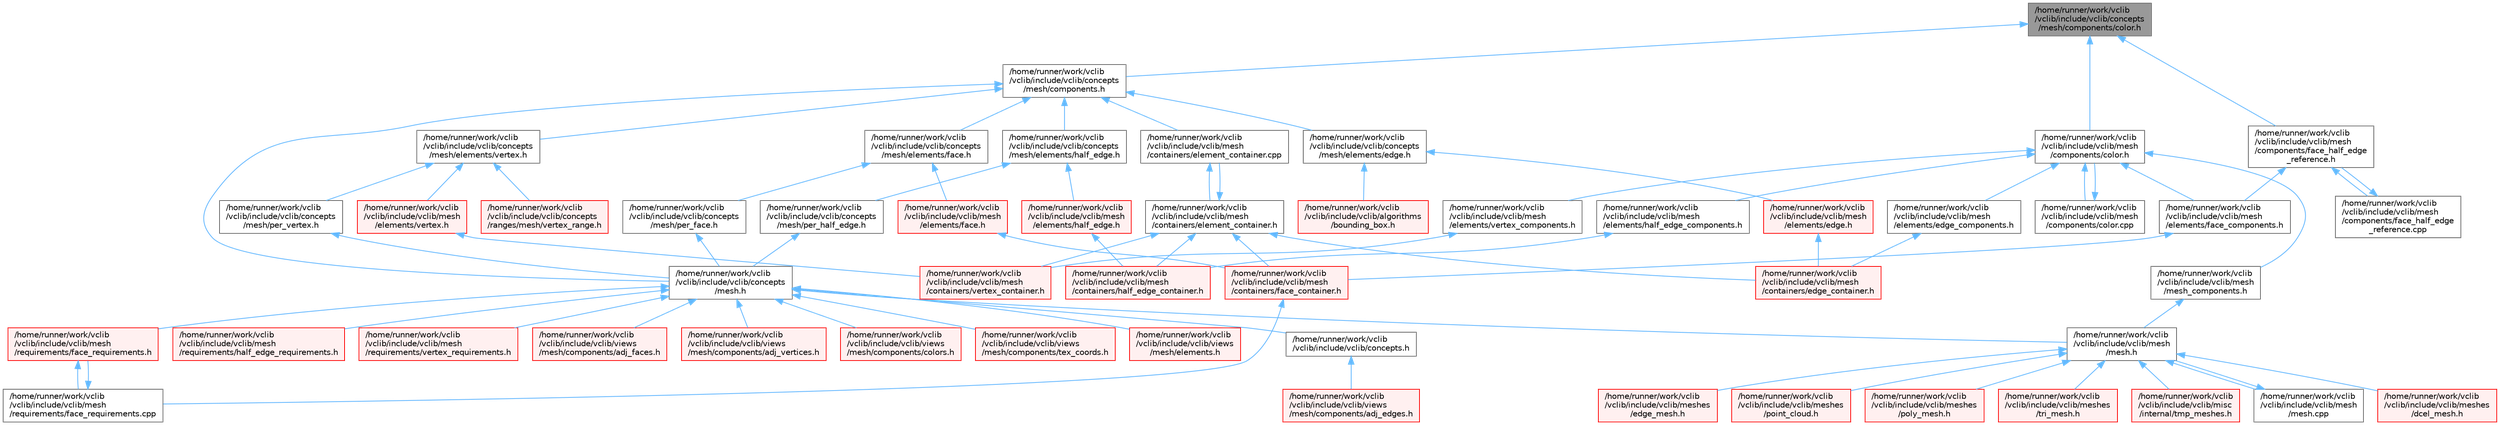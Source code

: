digraph "/home/runner/work/vclib/vclib/include/vclib/concepts/mesh/components/color.h"
{
 // LATEX_PDF_SIZE
  bgcolor="transparent";
  edge [fontname=Helvetica,fontsize=10,labelfontname=Helvetica,labelfontsize=10];
  node [fontname=Helvetica,fontsize=10,shape=box,height=0.2,width=0.4];
  Node1 [label="/home/runner/work/vclib\l/vclib/include/vclib/concepts\l/mesh/components/color.h",height=0.2,width=0.4,color="gray40", fillcolor="grey60", style="filled", fontcolor="black",tooltip=" "];
  Node1 -> Node2 [dir="back",color="steelblue1",style="solid"];
  Node2 [label="/home/runner/work/vclib\l/vclib/include/vclib/concepts\l/mesh/components.h",height=0.2,width=0.4,color="grey40", fillcolor="white", style="filled",URL="$concepts_2mesh_2components_8h.html",tooltip=" "];
  Node2 -> Node3 [dir="back",color="steelblue1",style="solid"];
  Node3 [label="/home/runner/work/vclib\l/vclib/include/vclib/concepts\l/mesh.h",height=0.2,width=0.4,color="grey40", fillcolor="white", style="filled",URL="$concepts_2mesh_8h.html",tooltip=" "];
  Node3 -> Node4 [dir="back",color="steelblue1",style="solid"];
  Node4 [label="/home/runner/work/vclib\l/vclib/include/vclib/concepts.h",height=0.2,width=0.4,color="grey40", fillcolor="white", style="filled",URL="$concepts_8h.html",tooltip=" "];
  Node4 -> Node5 [dir="back",color="steelblue1",style="solid"];
  Node5 [label="/home/runner/work/vclib\l/vclib/include/vclib/views\l/mesh/components/adj_edges.h",height=0.2,width=0.4,color="red", fillcolor="#FFF0F0", style="filled",URL="$adj__edges_8h.html",tooltip=" "];
  Node3 -> Node93 [dir="back",color="steelblue1",style="solid"];
  Node93 [label="/home/runner/work/vclib\l/vclib/include/vclib/mesh\l/mesh.h",height=0.2,width=0.4,color="grey40", fillcolor="white", style="filled",URL="$mesh_2mesh_8h.html",tooltip=" "];
  Node93 -> Node92 [dir="back",color="steelblue1",style="solid"];
  Node92 [label="/home/runner/work/vclib\l/vclib/include/vclib/mesh\l/mesh.cpp",height=0.2,width=0.4,color="grey40", fillcolor="white", style="filled",URL="$mesh_2mesh_8cpp.html",tooltip=" "];
  Node92 -> Node93 [dir="back",color="steelblue1",style="solid"];
  Node93 -> Node94 [dir="back",color="steelblue1",style="solid"];
  Node94 [label="/home/runner/work/vclib\l/vclib/include/vclib/meshes\l/dcel_mesh.h",height=0.2,width=0.4,color="red", fillcolor="#FFF0F0", style="filled",URL="$dcel__mesh_8h.html",tooltip=" "];
  Node93 -> Node96 [dir="back",color="steelblue1",style="solid"];
  Node96 [label="/home/runner/work/vclib\l/vclib/include/vclib/meshes\l/edge_mesh.h",height=0.2,width=0.4,color="red", fillcolor="#FFF0F0", style="filled",URL="$edge__mesh_8h.html",tooltip=" "];
  Node93 -> Node97 [dir="back",color="steelblue1",style="solid"];
  Node97 [label="/home/runner/work/vclib\l/vclib/include/vclib/meshes\l/point_cloud.h",height=0.2,width=0.4,color="red", fillcolor="#FFF0F0", style="filled",URL="$point__cloud_8h.html",tooltip=" "];
  Node93 -> Node98 [dir="back",color="steelblue1",style="solid"];
  Node98 [label="/home/runner/work/vclib\l/vclib/include/vclib/meshes\l/poly_mesh.h",height=0.2,width=0.4,color="red", fillcolor="#FFF0F0", style="filled",URL="$poly__mesh_8h.html",tooltip=" "];
  Node93 -> Node99 [dir="back",color="steelblue1",style="solid"];
  Node99 [label="/home/runner/work/vclib\l/vclib/include/vclib/meshes\l/tri_mesh.h",height=0.2,width=0.4,color="red", fillcolor="#FFF0F0", style="filled",URL="$tri__mesh_8h.html",tooltip=" "];
  Node93 -> Node100 [dir="back",color="steelblue1",style="solid"];
  Node100 [label="/home/runner/work/vclib\l/vclib/include/vclib/misc\l/internal/tmp_meshes.h",height=0.2,width=0.4,color="red", fillcolor="#FFF0F0", style="filled",URL="$tmp__meshes_8h.html",tooltip=" "];
  Node3 -> Node102 [dir="back",color="steelblue1",style="solid"];
  Node102 [label="/home/runner/work/vclib\l/vclib/include/vclib/mesh\l/requirements/face_requirements.h",height=0.2,width=0.4,color="red", fillcolor="#FFF0F0", style="filled",URL="$face__requirements_8h.html",tooltip=" "];
  Node102 -> Node103 [dir="back",color="steelblue1",style="solid"];
  Node103 [label="/home/runner/work/vclib\l/vclib/include/vclib/mesh\l/requirements/face_requirements.cpp",height=0.2,width=0.4,color="grey40", fillcolor="white", style="filled",URL="$face__requirements_8cpp.html",tooltip=" "];
  Node103 -> Node102 [dir="back",color="steelblue1",style="solid"];
  Node3 -> Node170 [dir="back",color="steelblue1",style="solid"];
  Node170 [label="/home/runner/work/vclib\l/vclib/include/vclib/mesh\l/requirements/half_edge_requirements.h",height=0.2,width=0.4,color="red", fillcolor="#FFF0F0", style="filled",URL="$half__edge__requirements_8h.html",tooltip=" "];
  Node3 -> Node171 [dir="back",color="steelblue1",style="solid"];
  Node171 [label="/home/runner/work/vclib\l/vclib/include/vclib/mesh\l/requirements/vertex_requirements.h",height=0.2,width=0.4,color="red", fillcolor="#FFF0F0", style="filled",URL="$vertex__requirements_8h.html",tooltip=" "];
  Node3 -> Node174 [dir="back",color="steelblue1",style="solid"];
  Node174 [label="/home/runner/work/vclib\l/vclib/include/vclib/views\l/mesh/components/adj_faces.h",height=0.2,width=0.4,color="red", fillcolor="#FFF0F0", style="filled",URL="$adj__faces_8h.html",tooltip=" "];
  Node3 -> Node175 [dir="back",color="steelblue1",style="solid"];
  Node175 [label="/home/runner/work/vclib\l/vclib/include/vclib/views\l/mesh/components/adj_vertices.h",height=0.2,width=0.4,color="red", fillcolor="#FFF0F0", style="filled",URL="$adj__vertices_8h.html",tooltip=" "];
  Node3 -> Node176 [dir="back",color="steelblue1",style="solid"];
  Node176 [label="/home/runner/work/vclib\l/vclib/include/vclib/views\l/mesh/components/colors.h",height=0.2,width=0.4,color="red", fillcolor="#FFF0F0", style="filled",URL="$colors_8h.html",tooltip=" "];
  Node3 -> Node177 [dir="back",color="steelblue1",style="solid"];
  Node177 [label="/home/runner/work/vclib\l/vclib/include/vclib/views\l/mesh/components/tex_coords.h",height=0.2,width=0.4,color="red", fillcolor="#FFF0F0", style="filled",URL="$tex__coords_8h.html",tooltip=" "];
  Node3 -> Node178 [dir="back",color="steelblue1",style="solid"];
  Node178 [label="/home/runner/work/vclib\l/vclib/include/vclib/views\l/mesh/elements.h",height=0.2,width=0.4,color="red", fillcolor="#FFF0F0", style="filled",URL="$elements_8h.html",tooltip=" "];
  Node2 -> Node179 [dir="back",color="steelblue1",style="solid"];
  Node179 [label="/home/runner/work/vclib\l/vclib/include/vclib/concepts\l/mesh/elements/edge.h",height=0.2,width=0.4,color="grey40", fillcolor="white", style="filled",URL="$concepts_2mesh_2elements_2edge_8h.html",tooltip=" "];
  Node179 -> Node106 [dir="back",color="steelblue1",style="solid"];
  Node106 [label="/home/runner/work/vclib\l/vclib/include/vclib/algorithms\l/bounding_box.h",height=0.2,width=0.4,color="red", fillcolor="#FFF0F0", style="filled",URL="$algorithms_2bounding__box_8h.html",tooltip=" "];
  Node179 -> Node180 [dir="back",color="steelblue1",style="solid"];
  Node180 [label="/home/runner/work/vclib\l/vclib/include/vclib/mesh\l/elements/edge.h",height=0.2,width=0.4,color="red", fillcolor="#FFF0F0", style="filled",URL="$mesh_2elements_2edge_8h.html",tooltip=" "];
  Node180 -> Node181 [dir="back",color="steelblue1",style="solid"];
  Node181 [label="/home/runner/work/vclib\l/vclib/include/vclib/mesh\l/containers/edge_container.h",height=0.2,width=0.4,color="red", fillcolor="#FFF0F0", style="filled",URL="$edge__container_8h.html",tooltip=" "];
  Node2 -> Node185 [dir="back",color="steelblue1",style="solid"];
  Node185 [label="/home/runner/work/vclib\l/vclib/include/vclib/concepts\l/mesh/elements/face.h",height=0.2,width=0.4,color="grey40", fillcolor="white", style="filled",URL="$concepts_2mesh_2elements_2face_8h.html",tooltip=" "];
  Node185 -> Node186 [dir="back",color="steelblue1",style="solid"];
  Node186 [label="/home/runner/work/vclib\l/vclib/include/vclib/concepts\l/mesh/per_face.h",height=0.2,width=0.4,color="grey40", fillcolor="white", style="filled",URL="$per__face_8h.html",tooltip=" "];
  Node186 -> Node3 [dir="back",color="steelblue1",style="solid"];
  Node185 -> Node187 [dir="back",color="steelblue1",style="solid"];
  Node187 [label="/home/runner/work/vclib\l/vclib/include/vclib/mesh\l/elements/face.h",height=0.2,width=0.4,color="red", fillcolor="#FFF0F0", style="filled",URL="$mesh_2elements_2face_8h.html",tooltip=" "];
  Node187 -> Node188 [dir="back",color="steelblue1",style="solid"];
  Node188 [label="/home/runner/work/vclib\l/vclib/include/vclib/mesh\l/containers/face_container.h",height=0.2,width=0.4,color="red", fillcolor="#FFF0F0", style="filled",URL="$face__container_8h.html",tooltip=" "];
  Node188 -> Node103 [dir="back",color="steelblue1",style="solid"];
  Node2 -> Node193 [dir="back",color="steelblue1",style="solid"];
  Node193 [label="/home/runner/work/vclib\l/vclib/include/vclib/concepts\l/mesh/elements/half_edge.h",height=0.2,width=0.4,color="grey40", fillcolor="white", style="filled",URL="$concepts_2mesh_2elements_2half__edge_8h.html",tooltip=" "];
  Node193 -> Node194 [dir="back",color="steelblue1",style="solid"];
  Node194 [label="/home/runner/work/vclib\l/vclib/include/vclib/concepts\l/mesh/per_half_edge.h",height=0.2,width=0.4,color="grey40", fillcolor="white", style="filled",URL="$per__half__edge_8h.html",tooltip=" "];
  Node194 -> Node3 [dir="back",color="steelblue1",style="solid"];
  Node193 -> Node195 [dir="back",color="steelblue1",style="solid"];
  Node195 [label="/home/runner/work/vclib\l/vclib/include/vclib/mesh\l/elements/half_edge.h",height=0.2,width=0.4,color="red", fillcolor="#FFF0F0", style="filled",URL="$mesh_2elements_2half__edge_8h.html",tooltip=" "];
  Node195 -> Node196 [dir="back",color="steelblue1",style="solid"];
  Node196 [label="/home/runner/work/vclib\l/vclib/include/vclib/mesh\l/containers/half_edge_container.h",height=0.2,width=0.4,color="red", fillcolor="#FFF0F0", style="filled",URL="$half__edge__container_8h.html",tooltip=" "];
  Node2 -> Node199 [dir="back",color="steelblue1",style="solid"];
  Node199 [label="/home/runner/work/vclib\l/vclib/include/vclib/concepts\l/mesh/elements/vertex.h",height=0.2,width=0.4,color="grey40", fillcolor="white", style="filled",URL="$concepts_2mesh_2elements_2vertex_8h.html",tooltip=" "];
  Node199 -> Node200 [dir="back",color="steelblue1",style="solid"];
  Node200 [label="/home/runner/work/vclib\l/vclib/include/vclib/concepts\l/mesh/per_vertex.h",height=0.2,width=0.4,color="grey40", fillcolor="white", style="filled",URL="$per__vertex_8h.html",tooltip=" "];
  Node200 -> Node3 [dir="back",color="steelblue1",style="solid"];
  Node199 -> Node201 [dir="back",color="steelblue1",style="solid"];
  Node201 [label="/home/runner/work/vclib\l/vclib/include/vclib/concepts\l/ranges/mesh/vertex_range.h",height=0.2,width=0.4,color="red", fillcolor="#FFF0F0", style="filled",URL="$vertex__range_8h.html",tooltip=" "];
  Node199 -> Node209 [dir="back",color="steelblue1",style="solid"];
  Node209 [label="/home/runner/work/vclib\l/vclib/include/vclib/mesh\l/elements/vertex.h",height=0.2,width=0.4,color="red", fillcolor="#FFF0F0", style="filled",URL="$mesh_2elements_2vertex_8h.html",tooltip=" "];
  Node209 -> Node210 [dir="back",color="steelblue1",style="solid"];
  Node210 [label="/home/runner/work/vclib\l/vclib/include/vclib/mesh\l/containers/vertex_container.h",height=0.2,width=0.4,color="red", fillcolor="#FFF0F0", style="filled",URL="$vertex__container_8h.html",tooltip=" "];
  Node2 -> Node213 [dir="back",color="steelblue1",style="solid"];
  Node213 [label="/home/runner/work/vclib\l/vclib/include/vclib/mesh\l/containers/element_container.cpp",height=0.2,width=0.4,color="grey40", fillcolor="white", style="filled",URL="$element__container_8cpp.html",tooltip=" "];
  Node213 -> Node214 [dir="back",color="steelblue1",style="solid"];
  Node214 [label="/home/runner/work/vclib\l/vclib/include/vclib/mesh\l/containers/element_container.h",height=0.2,width=0.4,color="grey40", fillcolor="white", style="filled",URL="$element__container_8h.html",tooltip=" "];
  Node214 -> Node181 [dir="back",color="steelblue1",style="solid"];
  Node214 -> Node213 [dir="back",color="steelblue1",style="solid"];
  Node214 -> Node188 [dir="back",color="steelblue1",style="solid"];
  Node214 -> Node196 [dir="back",color="steelblue1",style="solid"];
  Node214 -> Node210 [dir="back",color="steelblue1",style="solid"];
  Node1 -> Node215 [dir="back",color="steelblue1",style="solid"];
  Node215 [label="/home/runner/work/vclib\l/vclib/include/vclib/mesh\l/components/color.h",height=0.2,width=0.4,color="grey40", fillcolor="white", style="filled",URL="$mesh_2components_2color_8h.html",tooltip=" "];
  Node215 -> Node216 [dir="back",color="steelblue1",style="solid"];
  Node216 [label="/home/runner/work/vclib\l/vclib/include/vclib/mesh\l/components/color.cpp",height=0.2,width=0.4,color="grey40", fillcolor="white", style="filled",URL="$mesh_2components_2color_8cpp.html",tooltip=" "];
  Node216 -> Node215 [dir="back",color="steelblue1",style="solid"];
  Node215 -> Node217 [dir="back",color="steelblue1",style="solid"];
  Node217 [label="/home/runner/work/vclib\l/vclib/include/vclib/mesh\l/elements/edge_components.h",height=0.2,width=0.4,color="grey40", fillcolor="white", style="filled",URL="$edge__components_8h.html",tooltip=" "];
  Node217 -> Node181 [dir="back",color="steelblue1",style="solid"];
  Node215 -> Node218 [dir="back",color="steelblue1",style="solid"];
  Node218 [label="/home/runner/work/vclib\l/vclib/include/vclib/mesh\l/elements/face_components.h",height=0.2,width=0.4,color="grey40", fillcolor="white", style="filled",URL="$face__components_8h.html",tooltip=" "];
  Node218 -> Node188 [dir="back",color="steelblue1",style="solid"];
  Node215 -> Node219 [dir="back",color="steelblue1",style="solid"];
  Node219 [label="/home/runner/work/vclib\l/vclib/include/vclib/mesh\l/elements/half_edge_components.h",height=0.2,width=0.4,color="grey40", fillcolor="white", style="filled",URL="$half__edge__components_8h.html",tooltip=" "];
  Node219 -> Node196 [dir="back",color="steelblue1",style="solid"];
  Node215 -> Node220 [dir="back",color="steelblue1",style="solid"];
  Node220 [label="/home/runner/work/vclib\l/vclib/include/vclib/mesh\l/elements/vertex_components.h",height=0.2,width=0.4,color="grey40", fillcolor="white", style="filled",URL="$vertex__components_8h.html",tooltip=" "];
  Node220 -> Node210 [dir="back",color="steelblue1",style="solid"];
  Node215 -> Node221 [dir="back",color="steelblue1",style="solid"];
  Node221 [label="/home/runner/work/vclib\l/vclib/include/vclib/mesh\l/mesh_components.h",height=0.2,width=0.4,color="grey40", fillcolor="white", style="filled",URL="$mesh__components_8h.html",tooltip=" "];
  Node221 -> Node93 [dir="back",color="steelblue1",style="solid"];
  Node1 -> Node222 [dir="back",color="steelblue1",style="solid"];
  Node222 [label="/home/runner/work/vclib\l/vclib/include/vclib/mesh\l/components/face_half_edge\l_reference.h",height=0.2,width=0.4,color="grey40", fillcolor="white", style="filled",URL="$mesh_2components_2face__half__edge__reference_8h.html",tooltip=" "];
  Node222 -> Node223 [dir="back",color="steelblue1",style="solid"];
  Node223 [label="/home/runner/work/vclib\l/vclib/include/vclib/mesh\l/components/face_half_edge\l_reference.cpp",height=0.2,width=0.4,color="grey40", fillcolor="white", style="filled",URL="$face__half__edge__reference_8cpp.html",tooltip=" "];
  Node223 -> Node222 [dir="back",color="steelblue1",style="solid"];
  Node222 -> Node218 [dir="back",color="steelblue1",style="solid"];
}
